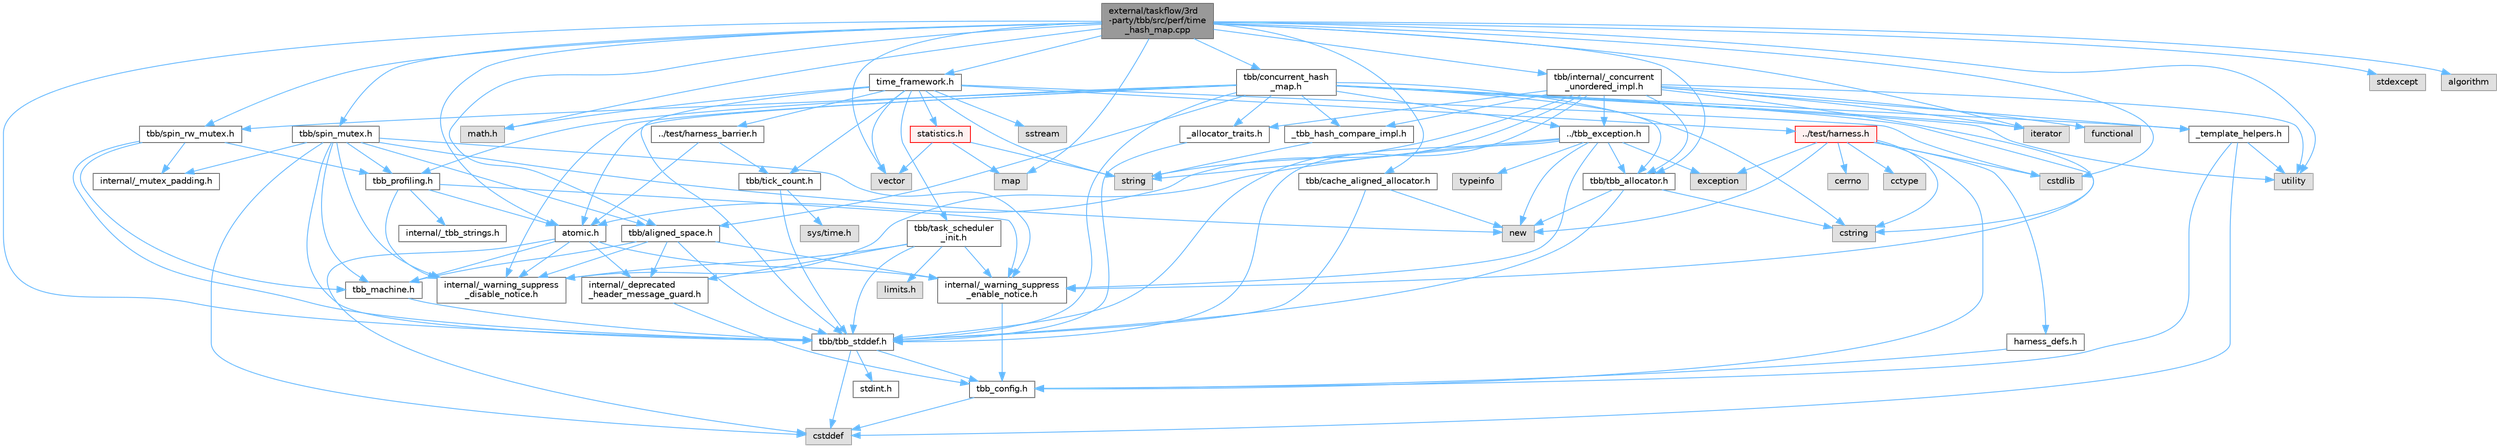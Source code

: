 digraph "external/taskflow/3rd-party/tbb/src/perf/time_hash_map.cpp"
{
 // LATEX_PDF_SIZE
  bgcolor="transparent";
  edge [fontname=Helvetica,fontsize=10,labelfontname=Helvetica,labelfontsize=10];
  node [fontname=Helvetica,fontsize=10,shape=box,height=0.2,width=0.4];
  Node1 [id="Node000001",label="external/taskflow/3rd\l-party/tbb/src/perf/time\l_hash_map.cpp",height=0.2,width=0.4,color="gray40", fillcolor="grey60", style="filled", fontcolor="black",tooltip=" "];
  Node1 -> Node2 [id="edge1_Node000001_Node000002",color="steelblue1",style="solid",tooltip=" "];
  Node2 [id="Node000002",label="cstdlib",height=0.2,width=0.4,color="grey60", fillcolor="#E0E0E0", style="filled",tooltip=" "];
  Node1 -> Node3 [id="edge2_Node000001_Node000003",color="steelblue1",style="solid",tooltip=" "];
  Node3 [id="Node000003",label="math.h",height=0.2,width=0.4,color="grey60", fillcolor="#E0E0E0", style="filled",tooltip=" "];
  Node1 -> Node4 [id="edge3_Node000001_Node000004",color="steelblue1",style="solid",tooltip=" "];
  Node4 [id="Node000004",label="tbb/tbb_stddef.h",height=0.2,width=0.4,color="grey40", fillcolor="white", style="filled",URL="$tbb__stddef_8h.html",tooltip=" "];
  Node4 -> Node5 [id="edge4_Node000004_Node000005",color="steelblue1",style="solid",tooltip=" "];
  Node5 [id="Node000005",label="tbb_config.h",height=0.2,width=0.4,color="grey40", fillcolor="white", style="filled",URL="$tbb__config_8h.html",tooltip=" "];
  Node5 -> Node6 [id="edge5_Node000005_Node000006",color="steelblue1",style="solid",tooltip=" "];
  Node6 [id="Node000006",label="cstddef",height=0.2,width=0.4,color="grey60", fillcolor="#E0E0E0", style="filled",tooltip=" "];
  Node4 -> Node6 [id="edge6_Node000004_Node000006",color="steelblue1",style="solid",tooltip=" "];
  Node4 -> Node7 [id="edge7_Node000004_Node000007",color="steelblue1",style="solid",tooltip=" "];
  Node7 [id="Node000007",label="stdint.h",height=0.2,width=0.4,color="grey40", fillcolor="white", style="filled",URL="$stdint_8h.html",tooltip=" "];
  Node1 -> Node8 [id="edge8_Node000001_Node000008",color="steelblue1",style="solid",tooltip=" "];
  Node8 [id="Node000008",label="vector",height=0.2,width=0.4,color="grey60", fillcolor="#E0E0E0", style="filled",tooltip=" "];
  Node1 -> Node9 [id="edge9_Node000001_Node000009",color="steelblue1",style="solid",tooltip=" "];
  Node9 [id="Node000009",label="map",height=0.2,width=0.4,color="grey60", fillcolor="#E0E0E0", style="filled",tooltip=" "];
  Node1 -> Node10 [id="edge10_Node000001_Node000010",color="steelblue1",style="solid",tooltip=" "];
  Node10 [id="Node000010",label="stdexcept",height=0.2,width=0.4,color="grey60", fillcolor="#E0E0E0", style="filled",tooltip=" "];
  Node1 -> Node11 [id="edge11_Node000001_Node000011",color="steelblue1",style="solid",tooltip=" "];
  Node11 [id="Node000011",label="iterator",height=0.2,width=0.4,color="grey60", fillcolor="#E0E0E0", style="filled",tooltip=" "];
  Node1 -> Node12 [id="edge12_Node000001_Node000012",color="steelblue1",style="solid",tooltip=" "];
  Node12 [id="Node000012",label="algorithm",height=0.2,width=0.4,color="grey60", fillcolor="#E0E0E0", style="filled",tooltip=" "];
  Node1 -> Node13 [id="edge13_Node000001_Node000013",color="steelblue1",style="solid",tooltip=" "];
  Node13 [id="Node000013",label="utility",height=0.2,width=0.4,color="grey60", fillcolor="#E0E0E0", style="filled",tooltip=" "];
  Node1 -> Node14 [id="edge14_Node000001_Node000014",color="steelblue1",style="solid",tooltip=" "];
  Node14 [id="Node000014",label="tbb/cache_aligned_allocator.h",height=0.2,width=0.4,color="grey40", fillcolor="white", style="filled",URL="$cache__aligned__allocator_8h.html",tooltip=" "];
  Node14 -> Node15 [id="edge15_Node000014_Node000015",color="steelblue1",style="solid",tooltip=" "];
  Node15 [id="Node000015",label="new",height=0.2,width=0.4,color="grey60", fillcolor="#E0E0E0", style="filled",tooltip=" "];
  Node14 -> Node4 [id="edge16_Node000014_Node000004",color="steelblue1",style="solid",tooltip=" "];
  Node1 -> Node16 [id="edge17_Node000001_Node000016",color="steelblue1",style="solid",tooltip=" "];
  Node16 [id="Node000016",label="tbb/tbb_allocator.h",height=0.2,width=0.4,color="grey40", fillcolor="white", style="filled",URL="$tbb__allocator_8h.html",tooltip=" "];
  Node16 -> Node4 [id="edge18_Node000016_Node000004",color="steelblue1",style="solid",tooltip=" "];
  Node16 -> Node15 [id="edge19_Node000016_Node000015",color="steelblue1",style="solid",tooltip=" "];
  Node16 -> Node17 [id="edge20_Node000016_Node000017",color="steelblue1",style="solid",tooltip=" "];
  Node17 [id="Node000017",label="cstring",height=0.2,width=0.4,color="grey60", fillcolor="#E0E0E0", style="filled",tooltip=" "];
  Node1 -> Node18 [id="edge21_Node000001_Node000018",color="steelblue1",style="solid",tooltip=" "];
  Node18 [id="Node000018",label="tbb/spin_rw_mutex.h",height=0.2,width=0.4,color="grey40", fillcolor="white", style="filled",URL="$spin__rw__mutex_8h.html",tooltip=" "];
  Node18 -> Node4 [id="edge22_Node000018_Node000004",color="steelblue1",style="solid",tooltip=" "];
  Node18 -> Node19 [id="edge23_Node000018_Node000019",color="steelblue1",style="solid",tooltip=" "];
  Node19 [id="Node000019",label="tbb_machine.h",height=0.2,width=0.4,color="grey40", fillcolor="white", style="filled",URL="$tbb__machine_8h.html",tooltip=" "];
  Node19 -> Node4 [id="edge24_Node000019_Node000004",color="steelblue1",style="solid",tooltip=" "];
  Node18 -> Node20 [id="edge25_Node000018_Node000020",color="steelblue1",style="solid",tooltip=" "];
  Node20 [id="Node000020",label="tbb_profiling.h",height=0.2,width=0.4,color="grey40", fillcolor="white", style="filled",URL="$tbb__profiling_8h.html",tooltip=" "];
  Node20 -> Node21 [id="edge26_Node000020_Node000021",color="steelblue1",style="solid",tooltip=" "];
  Node21 [id="Node000021",label="internal/_warning_suppress\l_enable_notice.h",height=0.2,width=0.4,color="grey40", fillcolor="white", style="filled",URL="$__warning__suppress__enable__notice_8h.html",tooltip=" "];
  Node21 -> Node5 [id="edge27_Node000021_Node000005",color="steelblue1",style="solid",tooltip=" "];
  Node20 -> Node22 [id="edge28_Node000020_Node000022",color="steelblue1",style="solid",tooltip=" "];
  Node22 [id="Node000022",label="internal/_tbb_strings.h",height=0.2,width=0.4,color="grey40", fillcolor="white", style="filled",URL="$__tbb__strings_8h.html",tooltip=" "];
  Node20 -> Node23 [id="edge29_Node000020_Node000023",color="steelblue1",style="solid",tooltip=" "];
  Node23 [id="Node000023",label="atomic.h",height=0.2,width=0.4,color="grey40", fillcolor="white", style="filled",URL="$external_2taskflow_23rd-party_2tbb_2include_2tbb_2atomic_8h.html",tooltip=" "];
  Node23 -> Node24 [id="edge30_Node000023_Node000024",color="steelblue1",style="solid",tooltip=" "];
  Node24 [id="Node000024",label="internal/_deprecated\l_header_message_guard.h",height=0.2,width=0.4,color="grey40", fillcolor="white", style="filled",URL="$__deprecated__header__message__guard_8h.html",tooltip=" "];
  Node24 -> Node5 [id="edge31_Node000024_Node000005",color="steelblue1",style="solid",tooltip=" "];
  Node23 -> Node21 [id="edge32_Node000023_Node000021",color="steelblue1",style="solid",tooltip=" "];
  Node23 -> Node6 [id="edge33_Node000023_Node000006",color="steelblue1",style="solid",tooltip=" "];
  Node23 -> Node19 [id="edge34_Node000023_Node000019",color="steelblue1",style="solid",tooltip=" "];
  Node23 -> Node25 [id="edge35_Node000023_Node000025",color="steelblue1",style="solid",tooltip=" "];
  Node25 [id="Node000025",label="internal/_warning_suppress\l_disable_notice.h",height=0.2,width=0.4,color="grey40", fillcolor="white", style="filled",URL="$__warning__suppress__disable__notice_8h.html",tooltip=" "];
  Node20 -> Node25 [id="edge36_Node000020_Node000025",color="steelblue1",style="solid",tooltip=" "];
  Node18 -> Node26 [id="edge37_Node000018_Node000026",color="steelblue1",style="solid",tooltip=" "];
  Node26 [id="Node000026",label="internal/_mutex_padding.h",height=0.2,width=0.4,color="grey40", fillcolor="white", style="filled",URL="$__mutex__padding_8h.html",tooltip=" "];
  Node1 -> Node27 [id="edge38_Node000001_Node000027",color="steelblue1",style="solid",tooltip=" "];
  Node27 [id="Node000027",label="tbb/aligned_space.h",height=0.2,width=0.4,color="grey40", fillcolor="white", style="filled",URL="$aligned__space_8h.html",tooltip=" "];
  Node27 -> Node24 [id="edge39_Node000027_Node000024",color="steelblue1",style="solid",tooltip=" "];
  Node27 -> Node21 [id="edge40_Node000027_Node000021",color="steelblue1",style="solid",tooltip=" "];
  Node27 -> Node4 [id="edge41_Node000027_Node000004",color="steelblue1",style="solid",tooltip=" "];
  Node27 -> Node19 [id="edge42_Node000027_Node000019",color="steelblue1",style="solid",tooltip=" "];
  Node27 -> Node25 [id="edge43_Node000027_Node000025",color="steelblue1",style="solid",tooltip=" "];
  Node1 -> Node23 [id="edge44_Node000001_Node000023",color="steelblue1",style="solid",tooltip=" "];
  Node1 -> Node28 [id="edge45_Node000001_Node000028",color="steelblue1",style="solid",tooltip=" "];
  Node28 [id="Node000028",label="tbb/internal/_concurrent\l_unordered_impl.h",height=0.2,width=0.4,color="grey40", fillcolor="white", style="filled",URL="$__concurrent__unordered__impl_8h.html",tooltip=" "];
  Node28 -> Node4 [id="edge46_Node000028_Node000004",color="steelblue1",style="solid",tooltip=" "];
  Node28 -> Node11 [id="edge47_Node000028_Node000011",color="steelblue1",style="solid",tooltip=" "];
  Node28 -> Node13 [id="edge48_Node000028_Node000013",color="steelblue1",style="solid",tooltip=" "];
  Node28 -> Node29 [id="edge49_Node000028_Node000029",color="steelblue1",style="solid",tooltip=" "];
  Node29 [id="Node000029",label="functional",height=0.2,width=0.4,color="grey60", fillcolor="#E0E0E0", style="filled",tooltip=" "];
  Node28 -> Node30 [id="edge50_Node000028_Node000030",color="steelblue1",style="solid",tooltip=" "];
  Node30 [id="Node000030",label="string",height=0.2,width=0.4,color="grey60", fillcolor="#E0E0E0", style="filled",tooltip=" "];
  Node28 -> Node17 [id="edge51_Node000028_Node000017",color="steelblue1",style="solid",tooltip=" "];
  Node28 -> Node23 [id="edge52_Node000028_Node000023",color="steelblue1",style="solid",tooltip=" "];
  Node28 -> Node31 [id="edge53_Node000028_Node000031",color="steelblue1",style="solid",tooltip=" "];
  Node31 [id="Node000031",label="../tbb_exception.h",height=0.2,width=0.4,color="grey40", fillcolor="white", style="filled",URL="$tbb__exception_8h.html",tooltip=" "];
  Node31 -> Node21 [id="edge54_Node000031_Node000021",color="steelblue1",style="solid",tooltip=" "];
  Node31 -> Node4 [id="edge55_Node000031_Node000004",color="steelblue1",style="solid",tooltip=" "];
  Node31 -> Node32 [id="edge56_Node000031_Node000032",color="steelblue1",style="solid",tooltip=" "];
  Node32 [id="Node000032",label="exception",height=0.2,width=0.4,color="grey60", fillcolor="#E0E0E0", style="filled",tooltip=" "];
  Node31 -> Node15 [id="edge57_Node000031_Node000015",color="steelblue1",style="solid",tooltip=" "];
  Node31 -> Node30 [id="edge58_Node000031_Node000030",color="steelblue1",style="solid",tooltip=" "];
  Node31 -> Node16 [id="edge59_Node000031_Node000016",color="steelblue1",style="solid",tooltip=" "];
  Node31 -> Node33 [id="edge60_Node000031_Node000033",color="steelblue1",style="solid",tooltip=" "];
  Node33 [id="Node000033",label="typeinfo",height=0.2,width=0.4,color="grey60", fillcolor="#E0E0E0", style="filled",tooltip=" "];
  Node31 -> Node25 [id="edge61_Node000031_Node000025",color="steelblue1",style="solid",tooltip=" "];
  Node28 -> Node16 [id="edge62_Node000028_Node000016",color="steelblue1",style="solid",tooltip=" "];
  Node28 -> Node34 [id="edge63_Node000028_Node000034",color="steelblue1",style="solid",tooltip=" "];
  Node34 [id="Node000034",label="_allocator_traits.h",height=0.2,width=0.4,color="grey40", fillcolor="white", style="filled",URL="$__allocator__traits_8h.html",tooltip=" "];
  Node34 -> Node4 [id="edge64_Node000034_Node000004",color="steelblue1",style="solid",tooltip=" "];
  Node28 -> Node35 [id="edge65_Node000028_Node000035",color="steelblue1",style="solid",tooltip=" "];
  Node35 [id="Node000035",label="_tbb_hash_compare_impl.h",height=0.2,width=0.4,color="grey40", fillcolor="white", style="filled",URL="$__tbb__hash__compare__impl_8h.html",tooltip=" "];
  Node35 -> Node30 [id="edge66_Node000035_Node000030",color="steelblue1",style="solid",tooltip=" "];
  Node28 -> Node36 [id="edge67_Node000028_Node000036",color="steelblue1",style="solid",tooltip=" "];
  Node36 [id="Node000036",label="_template_helpers.h",height=0.2,width=0.4,color="grey40", fillcolor="white", style="filled",URL="$__template__helpers_8h.html",tooltip=" "];
  Node36 -> Node13 [id="edge68_Node000036_Node000013",color="steelblue1",style="solid",tooltip=" "];
  Node36 -> Node6 [id="edge69_Node000036_Node000006",color="steelblue1",style="solid",tooltip=" "];
  Node36 -> Node5 [id="edge70_Node000036_Node000005",color="steelblue1",style="solid",tooltip=" "];
  Node1 -> Node37 [id="edge71_Node000001_Node000037",color="steelblue1",style="solid",tooltip=" "];
  Node37 [id="Node000037",label="tbb/spin_mutex.h",height=0.2,width=0.4,color="grey40", fillcolor="white", style="filled",URL="$external_2taskflow_23rd-party_2tbb_2include_2tbb_2spin__mutex_8h.html",tooltip=" "];
  Node37 -> Node21 [id="edge72_Node000037_Node000021",color="steelblue1",style="solid",tooltip=" "];
  Node37 -> Node6 [id="edge73_Node000037_Node000006",color="steelblue1",style="solid",tooltip=" "];
  Node37 -> Node15 [id="edge74_Node000037_Node000015",color="steelblue1",style="solid",tooltip=" "];
  Node37 -> Node27 [id="edge75_Node000037_Node000027",color="steelblue1",style="solid",tooltip=" "];
  Node37 -> Node4 [id="edge76_Node000037_Node000004",color="steelblue1",style="solid",tooltip=" "];
  Node37 -> Node19 [id="edge77_Node000037_Node000019",color="steelblue1",style="solid",tooltip=" "];
  Node37 -> Node20 [id="edge78_Node000037_Node000020",color="steelblue1",style="solid",tooltip=" "];
  Node37 -> Node26 [id="edge79_Node000037_Node000026",color="steelblue1",style="solid",tooltip=" "];
  Node37 -> Node25 [id="edge80_Node000037_Node000025",color="steelblue1",style="solid",tooltip=" "];
  Node1 -> Node38 [id="edge81_Node000001_Node000038",color="steelblue1",style="solid",tooltip=" "];
  Node38 [id="Node000038",label="time_framework.h",height=0.2,width=0.4,color="grey40", fillcolor="white", style="filled",URL="$time__framework_8h.html",tooltip=" "];
  Node38 -> Node2 [id="edge82_Node000038_Node000002",color="steelblue1",style="solid",tooltip=" "];
  Node38 -> Node3 [id="edge83_Node000038_Node000003",color="steelblue1",style="solid",tooltip=" "];
  Node38 -> Node8 [id="edge84_Node000038_Node000008",color="steelblue1",style="solid",tooltip=" "];
  Node38 -> Node30 [id="edge85_Node000038_Node000030",color="steelblue1",style="solid",tooltip=" "];
  Node38 -> Node39 [id="edge86_Node000038_Node000039",color="steelblue1",style="solid",tooltip=" "];
  Node39 [id="Node000039",label="sstream",height=0.2,width=0.4,color="grey60", fillcolor="#E0E0E0", style="filled",tooltip=" "];
  Node38 -> Node4 [id="edge87_Node000038_Node000004",color="steelblue1",style="solid",tooltip=" "];
  Node38 -> Node40 [id="edge88_Node000038_Node000040",color="steelblue1",style="solid",tooltip=" "];
  Node40 [id="Node000040",label="tbb/task_scheduler\l_init.h",height=0.2,width=0.4,color="grey40", fillcolor="white", style="filled",URL="$task__scheduler__init_8h.html",tooltip=" "];
  Node40 -> Node24 [id="edge89_Node000040_Node000024",color="steelblue1",style="solid",tooltip=" "];
  Node40 -> Node21 [id="edge90_Node000040_Node000021",color="steelblue1",style="solid",tooltip=" "];
  Node40 -> Node4 [id="edge91_Node000040_Node000004",color="steelblue1",style="solid",tooltip=" "];
  Node40 -> Node41 [id="edge92_Node000040_Node000041",color="steelblue1",style="solid",tooltip=" "];
  Node41 [id="Node000041",label="limits.h",height=0.2,width=0.4,color="grey60", fillcolor="#E0E0E0", style="filled",tooltip=" "];
  Node40 -> Node25 [id="edge93_Node000040_Node000025",color="steelblue1",style="solid",tooltip=" "];
  Node38 -> Node42 [id="edge94_Node000038_Node000042",color="steelblue1",style="solid",tooltip=" "];
  Node42 [id="Node000042",label="tbb/tick_count.h",height=0.2,width=0.4,color="grey40", fillcolor="white", style="filled",URL="$tick__count_8h.html",tooltip=" "];
  Node42 -> Node4 [id="edge95_Node000042_Node000004",color="steelblue1",style="solid",tooltip=" "];
  Node42 -> Node43 [id="edge96_Node000042_Node000043",color="steelblue1",style="solid",tooltip=" "];
  Node43 [id="Node000043",label="sys/time.h",height=0.2,width=0.4,color="grey60", fillcolor="#E0E0E0", style="filled",tooltip=" "];
  Node38 -> Node44 [id="edge97_Node000038_Node000044",color="steelblue1",style="solid",tooltip=" "];
  Node44 [id="Node000044",label="../test/harness.h",height=0.2,width=0.4,color="red", fillcolor="#FFF0F0", style="filled",URL="$harness_8h.html",tooltip=" "];
  Node44 -> Node5 [id="edge98_Node000044_Node000005",color="steelblue1",style="solid",tooltip=" "];
  Node44 -> Node45 [id="edge99_Node000044_Node000045",color="steelblue1",style="solid",tooltip=" "];
  Node45 [id="Node000045",label="harness_defs.h",height=0.2,width=0.4,color="grey40", fillcolor="white", style="filled",URL="$harness__defs_8h.html",tooltip=" "];
  Node45 -> Node5 [id="edge100_Node000045_Node000005",color="steelblue1",style="solid",tooltip=" "];
  Node44 -> Node2 [id="edge101_Node000044_Node000002",color="steelblue1",style="solid",tooltip=" "];
  Node44 -> Node17 [id="edge102_Node000044_Node000017",color="steelblue1",style="solid",tooltip=" "];
  Node44 -> Node46 [id="edge103_Node000044_Node000046",color="steelblue1",style="solid",tooltip=" "];
  Node46 [id="Node000046",label="cerrno",height=0.2,width=0.4,color="grey60", fillcolor="#E0E0E0", style="filled",tooltip=" "];
  Node44 -> Node47 [id="edge104_Node000044_Node000047",color="steelblue1",style="solid",tooltip=" "];
  Node47 [id="Node000047",label="cctype",height=0.2,width=0.4,color="grey60", fillcolor="#E0E0E0", style="filled",tooltip=" "];
  Node44 -> Node15 [id="edge105_Node000044_Node000015",color="steelblue1",style="solid",tooltip=" "];
  Node44 -> Node32 [id="edge106_Node000044_Node000032",color="steelblue1",style="solid",tooltip=" "];
  Node38 -> Node95 [id="edge107_Node000038_Node000095",color="steelblue1",style="solid",tooltip=" "];
  Node95 [id="Node000095",label="../test/harness_barrier.h",height=0.2,width=0.4,color="grey40", fillcolor="white", style="filled",URL="$harness__barrier_8h.html",tooltip=" "];
  Node95 -> Node23 [id="edge108_Node000095_Node000023",color="steelblue1",style="solid",tooltip=" "];
  Node95 -> Node42 [id="edge109_Node000095_Node000042",color="steelblue1",style="solid",tooltip=" "];
  Node38 -> Node96 [id="edge110_Node000038_Node000096",color="steelblue1",style="solid",tooltip=" "];
  Node96 [id="Node000096",label="statistics.h",height=0.2,width=0.4,color="red", fillcolor="#FFF0F0", style="filled",URL="$perf_2statistics_8h.html",tooltip=" "];
  Node96 -> Node8 [id="edge111_Node000096_Node000008",color="steelblue1",style="solid",tooltip=" "];
  Node96 -> Node9 [id="edge112_Node000096_Node000009",color="steelblue1",style="solid",tooltip=" "];
  Node96 -> Node30 [id="edge113_Node000096_Node000030",color="steelblue1",style="solid",tooltip=" "];
  Node1 -> Node100 [id="edge114_Node000001_Node000100",color="steelblue1",style="solid",tooltip=" "];
  Node100 [id="Node000100",label="tbb/concurrent_hash\l_map.h",height=0.2,width=0.4,color="grey40", fillcolor="white", style="filled",URL="$concurrent__hash__map_8h.html",tooltip=" "];
  Node100 -> Node21 [id="edge115_Node000100_Node000021",color="steelblue1",style="solid",tooltip=" "];
  Node100 -> Node4 [id="edge116_Node000100_Node000004",color="steelblue1",style="solid",tooltip=" "];
  Node100 -> Node11 [id="edge117_Node000100_Node000011",color="steelblue1",style="solid",tooltip=" "];
  Node100 -> Node13 [id="edge118_Node000100_Node000013",color="steelblue1",style="solid",tooltip=" "];
  Node100 -> Node17 [id="edge119_Node000100_Node000017",color="steelblue1",style="solid",tooltip=" "];
  Node100 -> Node16 [id="edge120_Node000100_Node000016",color="steelblue1",style="solid",tooltip=" "];
  Node100 -> Node18 [id="edge121_Node000100_Node000018",color="steelblue1",style="solid",tooltip=" "];
  Node100 -> Node23 [id="edge122_Node000100_Node000023",color="steelblue1",style="solid",tooltip=" "];
  Node100 -> Node31 [id="edge123_Node000100_Node000031",color="steelblue1",style="solid",tooltip=" "];
  Node100 -> Node20 [id="edge124_Node000100_Node000020",color="steelblue1",style="solid",tooltip=" "];
  Node100 -> Node27 [id="edge125_Node000100_Node000027",color="steelblue1",style="solid",tooltip=" "];
  Node100 -> Node35 [id="edge126_Node000100_Node000035",color="steelblue1",style="solid",tooltip=" "];
  Node100 -> Node36 [id="edge127_Node000100_Node000036",color="steelblue1",style="solid",tooltip=" "];
  Node100 -> Node34 [id="edge128_Node000100_Node000034",color="steelblue1",style="solid",tooltip=" "];
  Node100 -> Node25 [id="edge129_Node000100_Node000025",color="steelblue1",style="solid",tooltip=" "];
}
